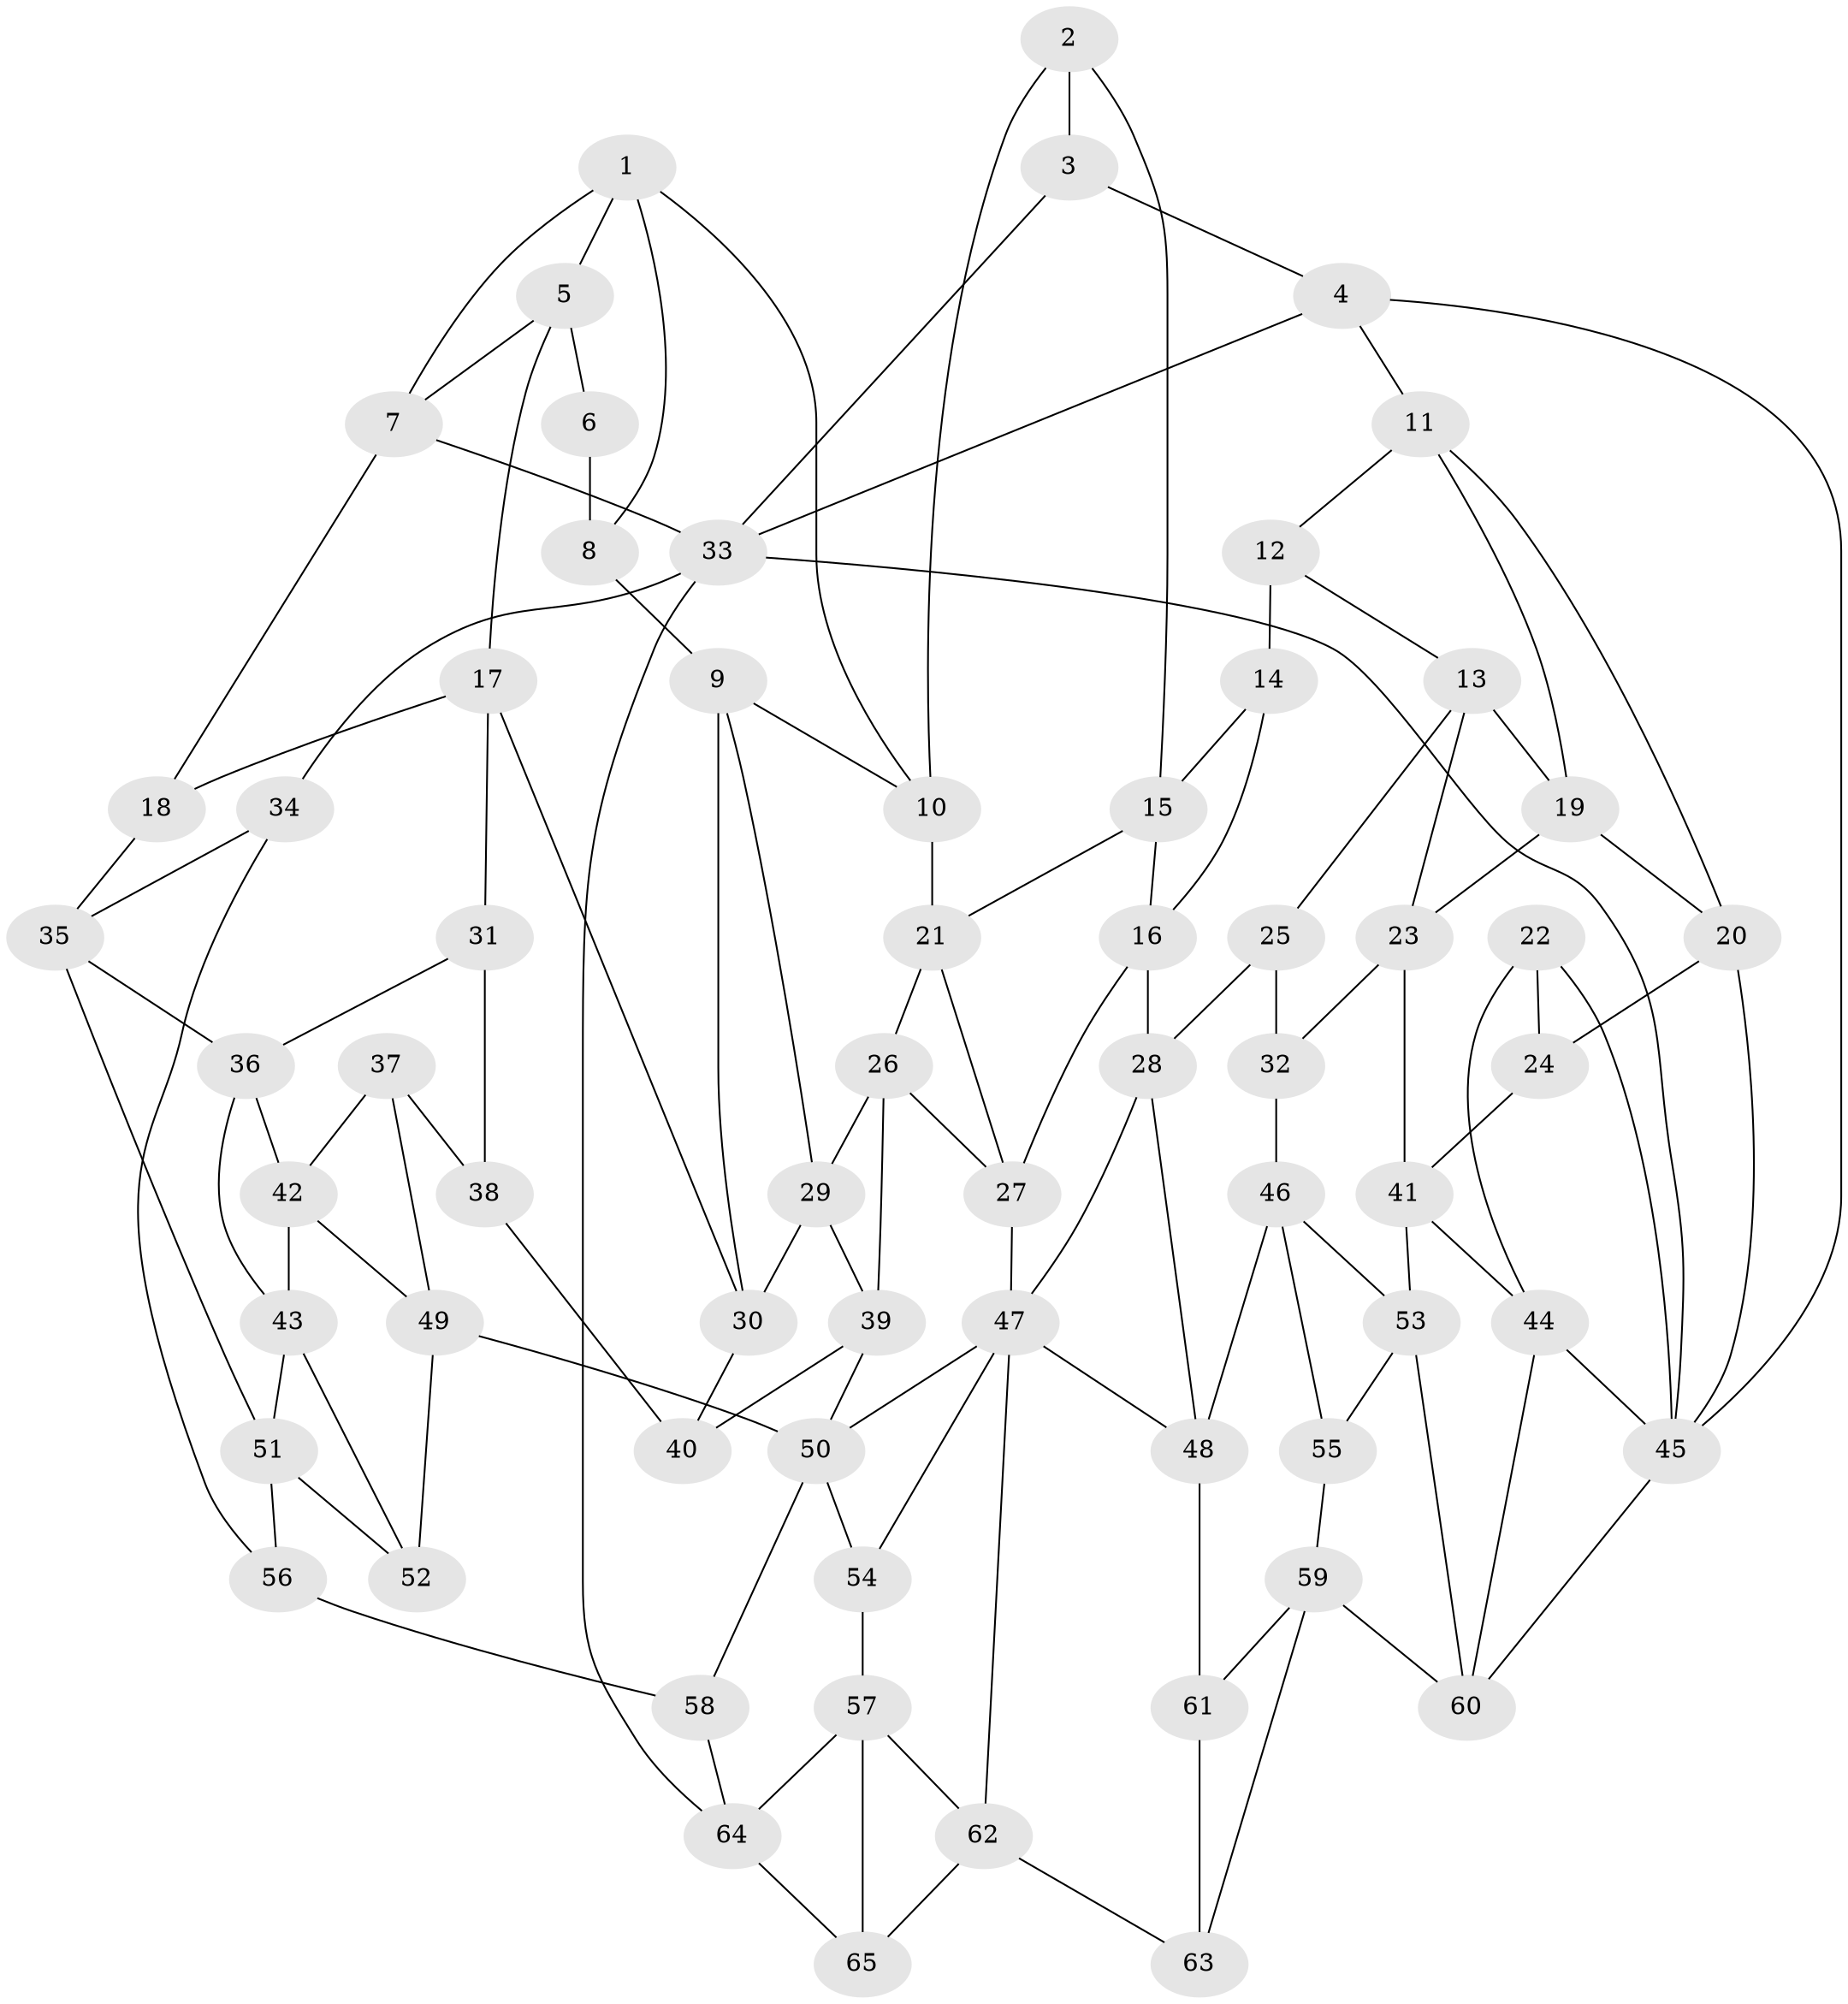 // original degree distribution, {3: 0.015503875968992248, 4: 0.26356589147286824, 5: 0.4806201550387597, 6: 0.24031007751937986}
// Generated by graph-tools (version 1.1) at 2025/27/03/09/25 03:27:14]
// undirected, 65 vertices, 121 edges
graph export_dot {
graph [start="1"]
  node [color=gray90,style=filled];
  1;
  2;
  3;
  4;
  5;
  6;
  7;
  8;
  9;
  10;
  11;
  12;
  13;
  14;
  15;
  16;
  17;
  18;
  19;
  20;
  21;
  22;
  23;
  24;
  25;
  26;
  27;
  28;
  29;
  30;
  31;
  32;
  33;
  34;
  35;
  36;
  37;
  38;
  39;
  40;
  41;
  42;
  43;
  44;
  45;
  46;
  47;
  48;
  49;
  50;
  51;
  52;
  53;
  54;
  55;
  56;
  57;
  58;
  59;
  60;
  61;
  62;
  63;
  64;
  65;
  1 -- 5 [weight=1.0];
  1 -- 7 [weight=1.0];
  1 -- 8 [weight=1.0];
  1 -- 10 [weight=1.0];
  2 -- 3 [weight=1.0];
  2 -- 10 [weight=1.0];
  2 -- 15 [weight=1.0];
  3 -- 4 [weight=1.0];
  3 -- 33 [weight=1.0];
  4 -- 11 [weight=1.0];
  4 -- 33 [weight=1.0];
  4 -- 45 [weight=1.0];
  5 -- 6 [weight=1.0];
  5 -- 7 [weight=1.0];
  5 -- 17 [weight=1.0];
  6 -- 8 [weight=2.0];
  7 -- 18 [weight=1.0];
  7 -- 33 [weight=1.0];
  8 -- 9 [weight=1.0];
  9 -- 10 [weight=1.0];
  9 -- 29 [weight=1.0];
  9 -- 30 [weight=1.0];
  10 -- 21 [weight=1.0];
  11 -- 12 [weight=1.0];
  11 -- 19 [weight=1.0];
  11 -- 20 [weight=1.0];
  12 -- 13 [weight=1.0];
  12 -- 14 [weight=2.0];
  13 -- 19 [weight=1.0];
  13 -- 23 [weight=1.0];
  13 -- 25 [weight=1.0];
  14 -- 15 [weight=1.0];
  14 -- 16 [weight=1.0];
  15 -- 16 [weight=1.0];
  15 -- 21 [weight=1.0];
  16 -- 27 [weight=1.0];
  16 -- 28 [weight=1.0];
  17 -- 18 [weight=1.0];
  17 -- 30 [weight=1.0];
  17 -- 31 [weight=1.0];
  18 -- 35 [weight=1.0];
  19 -- 20 [weight=1.0];
  19 -- 23 [weight=1.0];
  20 -- 24 [weight=1.0];
  20 -- 45 [weight=1.0];
  21 -- 26 [weight=1.0];
  21 -- 27 [weight=1.0];
  22 -- 24 [weight=2.0];
  22 -- 44 [weight=1.0];
  22 -- 45 [weight=1.0];
  23 -- 32 [weight=1.0];
  23 -- 41 [weight=1.0];
  24 -- 41 [weight=1.0];
  25 -- 28 [weight=1.0];
  25 -- 32 [weight=1.0];
  26 -- 27 [weight=1.0];
  26 -- 29 [weight=1.0];
  26 -- 39 [weight=1.0];
  27 -- 47 [weight=1.0];
  28 -- 47 [weight=1.0];
  28 -- 48 [weight=1.0];
  29 -- 30 [weight=1.0];
  29 -- 39 [weight=1.0];
  30 -- 40 [weight=1.0];
  31 -- 36 [weight=1.0];
  31 -- 38 [weight=1.0];
  32 -- 46 [weight=2.0];
  33 -- 34 [weight=1.0];
  33 -- 45 [weight=1.0];
  33 -- 64 [weight=1.0];
  34 -- 35 [weight=1.0];
  34 -- 56 [weight=1.0];
  35 -- 36 [weight=1.0];
  35 -- 51 [weight=1.0];
  36 -- 42 [weight=1.0];
  36 -- 43 [weight=1.0];
  37 -- 38 [weight=1.0];
  37 -- 42 [weight=1.0];
  37 -- 49 [weight=1.0];
  38 -- 40 [weight=2.0];
  39 -- 40 [weight=1.0];
  39 -- 50 [weight=1.0];
  41 -- 44 [weight=1.0];
  41 -- 53 [weight=1.0];
  42 -- 43 [weight=1.0];
  42 -- 49 [weight=1.0];
  43 -- 51 [weight=1.0];
  43 -- 52 [weight=1.0];
  44 -- 45 [weight=1.0];
  44 -- 60 [weight=1.0];
  45 -- 60 [weight=1.0];
  46 -- 48 [weight=2.0];
  46 -- 53 [weight=1.0];
  46 -- 55 [weight=1.0];
  47 -- 48 [weight=1.0];
  47 -- 50 [weight=1.0];
  47 -- 54 [weight=1.0];
  47 -- 62 [weight=1.0];
  48 -- 61 [weight=2.0];
  49 -- 50 [weight=2.0];
  49 -- 52 [weight=2.0];
  50 -- 54 [weight=1.0];
  50 -- 58 [weight=1.0];
  51 -- 52 [weight=1.0];
  51 -- 56 [weight=1.0];
  53 -- 55 [weight=1.0];
  53 -- 60 [weight=1.0];
  54 -- 57 [weight=1.0];
  55 -- 59 [weight=1.0];
  56 -- 58 [weight=2.0];
  57 -- 62 [weight=1.0];
  57 -- 64 [weight=1.0];
  57 -- 65 [weight=1.0];
  58 -- 64 [weight=1.0];
  59 -- 60 [weight=1.0];
  59 -- 61 [weight=1.0];
  59 -- 63 [weight=1.0];
  61 -- 63 [weight=1.0];
  62 -- 63 [weight=1.0];
  62 -- 65 [weight=1.0];
  64 -- 65 [weight=1.0];
}
